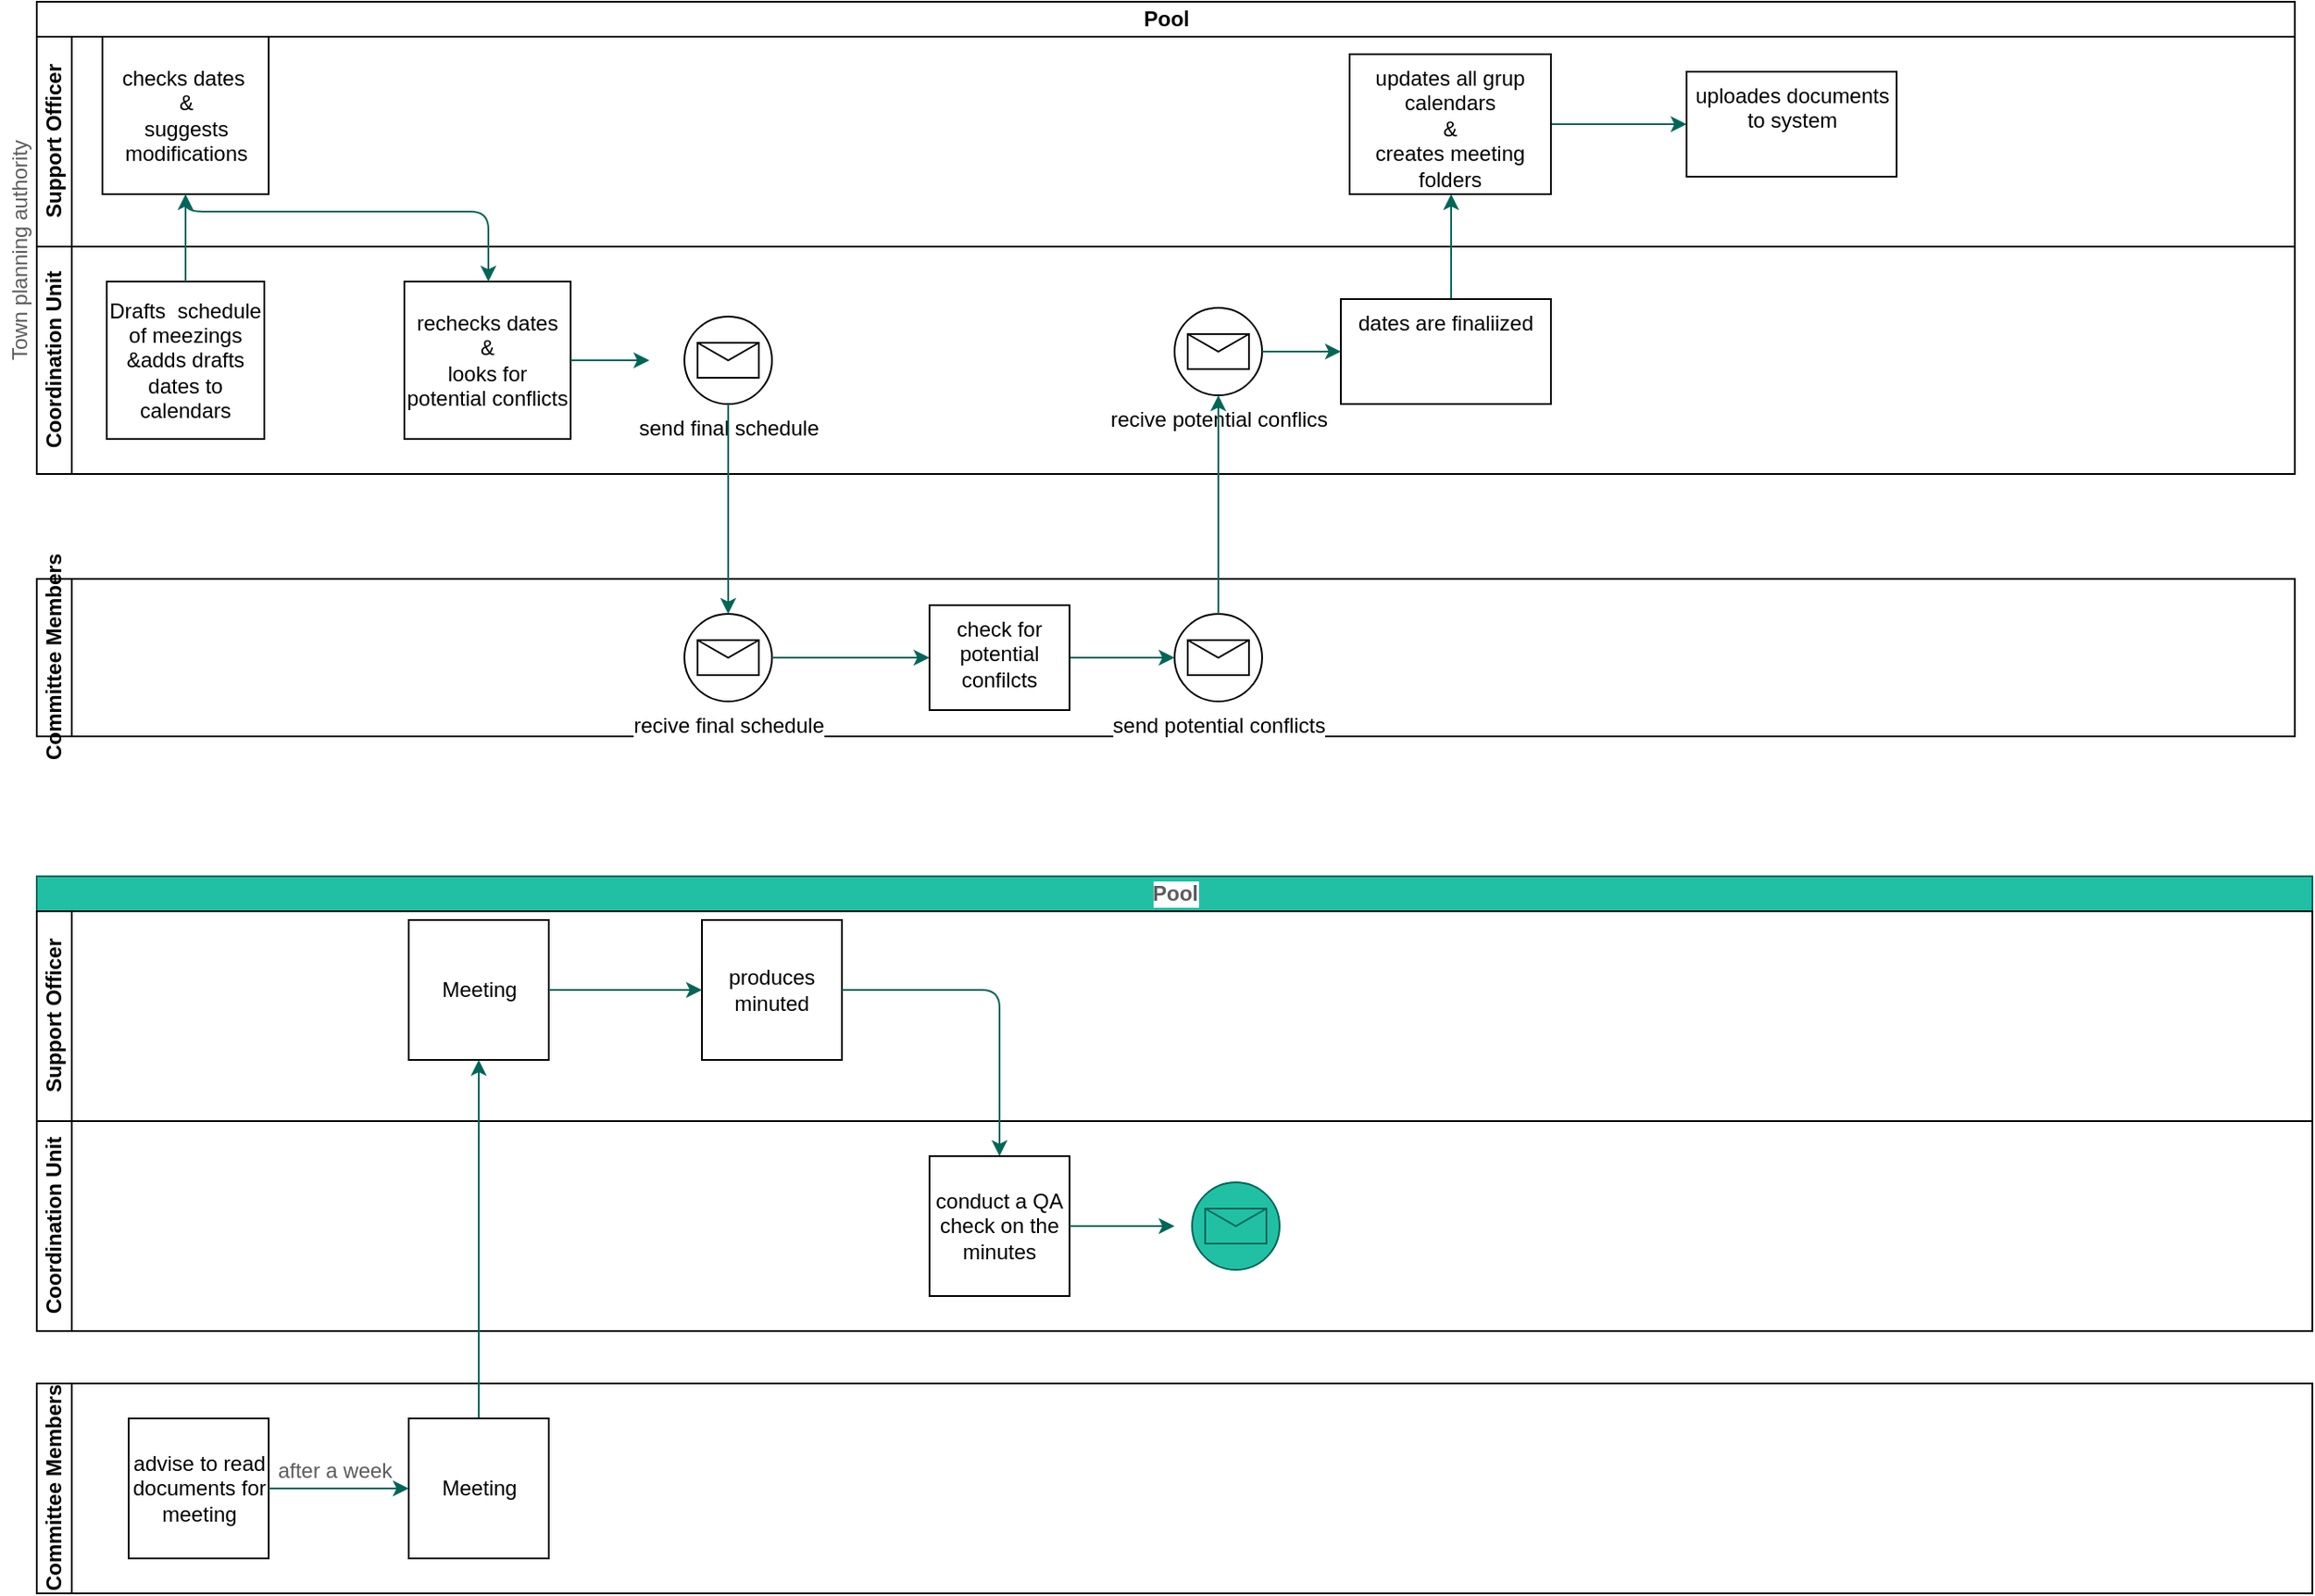 <mxfile version="13.8.9" type="github">
  <diagram id="hZCgLGs1MevBmMHXEo8t" name="Page-1">
    <mxGraphModel dx="1416" dy="1885" grid="1" gridSize="10" guides="1" tooltips="1" connect="1" arrows="1" fold="1" page="1" pageScale="1" pageWidth="827" pageHeight="1169" math="0" shadow="0">
      <root>
        <mxCell id="0" />
        <mxCell id="1" parent="0" />
        <mxCell id="k0jWhnYddSj0rqFJDyqg-60" value="Pool" style="swimlane;html=1;childLayout=stackLayout;resizeParent=1;resizeParentMax=0;horizontal=1;startSize=20;horizontalStack=0;rounded=0;sketch=0;" vertex="1" parent="1">
          <mxGeometry x="-60" y="-20" width="1290" height="270" as="geometry" />
        </mxCell>
        <mxCell id="k0jWhnYddSj0rqFJDyqg-61" value="Support Officer" style="swimlane;html=1;startSize=20;horizontal=0;" vertex="1" parent="k0jWhnYddSj0rqFJDyqg-60">
          <mxGeometry y="20" width="1290" height="120" as="geometry" />
        </mxCell>
        <mxCell id="k0jWhnYddSj0rqFJDyqg-70" value="checks dates&amp;nbsp;&lt;br&gt;&amp;amp;&lt;br&gt;suggests modifications" style="whiteSpace=wrap;html=1;rounded=0;labelBackgroundColor=#FFFFFF;sketch=0;" vertex="1" parent="k0jWhnYddSj0rqFJDyqg-61">
          <mxGeometry x="37.5" width="95" height="90" as="geometry" />
        </mxCell>
        <mxCell id="k0jWhnYddSj0rqFJDyqg-62" value="Coordination Unit" style="swimlane;html=1;startSize=20;horizontal=0;" vertex="1" parent="k0jWhnYddSj0rqFJDyqg-60">
          <mxGeometry y="140" width="1290" height="130" as="geometry" />
        </mxCell>
        <mxCell id="k0jWhnYddSj0rqFJDyqg-67" value="Drafts&amp;nbsp; schedule of meezings &amp;amp;adds drafts dates to calendars" style="whiteSpace=wrap;html=1;aspect=fixed;rounded=0;labelBackgroundColor=#FFFFFF;sketch=0;" vertex="1" parent="k0jWhnYddSj0rqFJDyqg-62">
          <mxGeometry x="40" y="20" width="90" height="90" as="geometry" />
        </mxCell>
        <mxCell id="k0jWhnYddSj0rqFJDyqg-72" value="rechecks dates&lt;br&gt;&amp;amp;&lt;br&gt;looks for potential conflicts" style="whiteSpace=wrap;html=1;rounded=0;labelBackgroundColor=#FFFFFF;sketch=0;" vertex="1" parent="k0jWhnYddSj0rqFJDyqg-62">
          <mxGeometry x="210" y="20" width="95" height="90" as="geometry" />
        </mxCell>
        <mxCell id="k0jWhnYddSj0rqFJDyqg-75" value="" style="edgeStyle=orthogonalEdgeStyle;curved=0;rounded=1;sketch=0;orthogonalLoop=1;jettySize=auto;html=1;strokeColor=#006658;fillColor=#21C0A5;fontColor=#5C5C5C;" edge="1" parent="k0jWhnYddSj0rqFJDyqg-62" source="k0jWhnYddSj0rqFJDyqg-72">
          <mxGeometry relative="1" as="geometry">
            <mxPoint x="350" y="65" as="targetPoint" />
          </mxGeometry>
        </mxCell>
        <mxCell id="k0jWhnYddSj0rqFJDyqg-77" value="send final schedule" style="shape=mxgraph.bpmn.shape;html=1;verticalLabelPosition=bottom;labelBackgroundColor=#ffffff;verticalAlign=top;align=center;perimeter=ellipsePerimeter;outlineConnect=0;outline=standard;symbol=message;rounded=0;sketch=0;" vertex="1" parent="k0jWhnYddSj0rqFJDyqg-62">
          <mxGeometry x="370" y="40" width="50" height="50" as="geometry" />
        </mxCell>
        <mxCell id="k0jWhnYddSj0rqFJDyqg-89" value="recive potential conflics" style="shape=mxgraph.bpmn.shape;html=1;verticalLabelPosition=bottom;labelBackgroundColor=#ffffff;verticalAlign=top;align=center;perimeter=ellipsePerimeter;outlineConnect=0;outline=standard;symbol=message;" vertex="1" parent="k0jWhnYddSj0rqFJDyqg-62">
          <mxGeometry x="650" y="35" width="50" height="50" as="geometry" />
        </mxCell>
        <mxCell id="k0jWhnYddSj0rqFJDyqg-71" value="" style="edgeStyle=orthogonalEdgeStyle;curved=0;rounded=1;sketch=0;orthogonalLoop=1;jettySize=auto;html=1;strokeColor=#006658;fillColor=#21C0A5;fontColor=#5C5C5C;" edge="1" parent="k0jWhnYddSj0rqFJDyqg-60" source="k0jWhnYddSj0rqFJDyqg-67" target="k0jWhnYddSj0rqFJDyqg-70">
          <mxGeometry relative="1" as="geometry" />
        </mxCell>
        <mxCell id="k0jWhnYddSj0rqFJDyqg-73" value="" style="edgeStyle=orthogonalEdgeStyle;curved=0;rounded=1;sketch=0;orthogonalLoop=1;jettySize=auto;html=1;strokeColor=#006658;fillColor=#21C0A5;fontColor=#5C5C5C;" edge="1" parent="k0jWhnYddSj0rqFJDyqg-60" source="k0jWhnYddSj0rqFJDyqg-70" target="k0jWhnYddSj0rqFJDyqg-72">
          <mxGeometry relative="1" as="geometry">
            <Array as="points">
              <mxPoint x="85" y="120" />
              <mxPoint x="258" y="120" />
            </Array>
          </mxGeometry>
        </mxCell>
        <mxCell id="k0jWhnYddSj0rqFJDyqg-63" value="Committee Members" style="swimlane;html=1;startSize=20;horizontal=0;" vertex="1" parent="1">
          <mxGeometry x="-60" y="310" width="1290" height="90" as="geometry">
            <mxRectangle y="260" width="1400" height="20" as="alternateBounds" />
          </mxGeometry>
        </mxCell>
        <mxCell id="k0jWhnYddSj0rqFJDyqg-78" value="recive final schedule" style="shape=mxgraph.bpmn.shape;html=1;verticalLabelPosition=bottom;labelBackgroundColor=#ffffff;verticalAlign=top;align=center;perimeter=ellipsePerimeter;outlineConnect=0;outline=standard;symbol=message;rounded=0;sketch=0;" vertex="1" parent="k0jWhnYddSj0rqFJDyqg-63">
          <mxGeometry x="370" y="20" width="50" height="50" as="geometry" />
        </mxCell>
        <mxCell id="k0jWhnYddSj0rqFJDyqg-85" style="edgeStyle=orthogonalEdgeStyle;curved=0;rounded=1;sketch=0;orthogonalLoop=1;jettySize=auto;html=1;strokeColor=#006658;fillColor=#21C0A5;fontColor=#5C5C5C;" edge="1" parent="k0jWhnYddSj0rqFJDyqg-63" source="k0jWhnYddSj0rqFJDyqg-80" target="k0jWhnYddSj0rqFJDyqg-84">
          <mxGeometry relative="1" as="geometry" />
        </mxCell>
        <mxCell id="k0jWhnYddSj0rqFJDyqg-80" value="check for potential confilcts" style="whiteSpace=wrap;html=1;rounded=0;verticalAlign=top;labelBackgroundColor=#ffffff;sketch=0;" vertex="1" parent="k0jWhnYddSj0rqFJDyqg-63">
          <mxGeometry x="510" y="15" width="80" height="60" as="geometry" />
        </mxCell>
        <mxCell id="k0jWhnYddSj0rqFJDyqg-81" value="" style="edgeStyle=orthogonalEdgeStyle;curved=0;rounded=1;sketch=0;orthogonalLoop=1;jettySize=auto;html=1;strokeColor=#006658;fillColor=#21C0A5;fontColor=#5C5C5C;" edge="1" parent="k0jWhnYddSj0rqFJDyqg-63" source="k0jWhnYddSj0rqFJDyqg-78" target="k0jWhnYddSj0rqFJDyqg-80">
          <mxGeometry relative="1" as="geometry" />
        </mxCell>
        <mxCell id="k0jWhnYddSj0rqFJDyqg-84" value="send potential conflicts" style="shape=mxgraph.bpmn.shape;html=1;verticalLabelPosition=bottom;labelBackgroundColor=#ffffff;verticalAlign=top;align=center;perimeter=ellipsePerimeter;outlineConnect=0;outline=standard;symbol=message;rounded=0;sketch=0;" vertex="1" parent="k0jWhnYddSj0rqFJDyqg-63">
          <mxGeometry x="650" y="20" width="50" height="50" as="geometry" />
        </mxCell>
        <mxCell id="k0jWhnYddSj0rqFJDyqg-66" value="Town planning authority" style="text;html=1;strokeColor=none;fillColor=none;align=center;verticalAlign=middle;whiteSpace=wrap;rounded=0;labelBackgroundColor=#FFFFFF;sketch=0;fontColor=#5C5C5C;rotation=270;" vertex="1" parent="1">
          <mxGeometry x="-192.5" y="112.5" width="245" height="20" as="geometry" />
        </mxCell>
        <mxCell id="k0jWhnYddSj0rqFJDyqg-79" value="" style="edgeStyle=orthogonalEdgeStyle;curved=0;rounded=1;sketch=0;orthogonalLoop=1;jettySize=auto;html=1;strokeColor=#006658;fillColor=#21C0A5;fontColor=#5C5C5C;" edge="1" parent="1" source="k0jWhnYddSj0rqFJDyqg-77" target="k0jWhnYddSj0rqFJDyqg-78">
          <mxGeometry relative="1" as="geometry" />
        </mxCell>
        <mxCell id="k0jWhnYddSj0rqFJDyqg-88" style="edgeStyle=orthogonalEdgeStyle;curved=0;rounded=1;sketch=0;orthogonalLoop=1;jettySize=auto;html=1;strokeColor=#006658;fillColor=#21C0A5;fontColor=#5C5C5C;" edge="1" parent="1" source="k0jWhnYddSj0rqFJDyqg-84" target="k0jWhnYddSj0rqFJDyqg-89">
          <mxGeometry relative="1" as="geometry">
            <mxPoint x="615" y="190" as="targetPoint" />
          </mxGeometry>
        </mxCell>
        <mxCell id="k0jWhnYddSj0rqFJDyqg-93" value="" style="edgeStyle=orthogonalEdgeStyle;curved=0;rounded=1;sketch=0;orthogonalLoop=1;jettySize=auto;html=1;strokeColor=#006658;fillColor=#21C0A5;fontColor=#5C5C5C;" edge="1" parent="1" source="k0jWhnYddSj0rqFJDyqg-90" target="k0jWhnYddSj0rqFJDyqg-92">
          <mxGeometry relative="1" as="geometry">
            <Array as="points">
              <mxPoint x="748" y="130" />
              <mxPoint x="748" y="130" />
            </Array>
          </mxGeometry>
        </mxCell>
        <mxCell id="k0jWhnYddSj0rqFJDyqg-90" value="dates are finaliized" style="whiteSpace=wrap;html=1;verticalAlign=top;labelBackgroundColor=#ffffff;" vertex="1" parent="1">
          <mxGeometry x="685" y="150" width="120" height="60" as="geometry" />
        </mxCell>
        <mxCell id="k0jWhnYddSj0rqFJDyqg-91" value="" style="edgeStyle=orthogonalEdgeStyle;curved=0;rounded=1;sketch=0;orthogonalLoop=1;jettySize=auto;html=1;strokeColor=#006658;fillColor=#21C0A5;fontColor=#5C5C5C;" edge="1" parent="1" source="k0jWhnYddSj0rqFJDyqg-89" target="k0jWhnYddSj0rqFJDyqg-90">
          <mxGeometry relative="1" as="geometry" />
        </mxCell>
        <mxCell id="k0jWhnYddSj0rqFJDyqg-95" value="" style="edgeStyle=orthogonalEdgeStyle;curved=0;rounded=1;sketch=0;orthogonalLoop=1;jettySize=auto;html=1;strokeColor=#006658;fillColor=#21C0A5;fontColor=#5C5C5C;" edge="1" parent="1" source="k0jWhnYddSj0rqFJDyqg-92" target="k0jWhnYddSj0rqFJDyqg-94">
          <mxGeometry relative="1" as="geometry" />
        </mxCell>
        <mxCell id="k0jWhnYddSj0rqFJDyqg-92" value="updates all grup calendars&lt;br&gt;&amp;amp;&lt;br&gt;creates meeting folders" style="whiteSpace=wrap;html=1;verticalAlign=top;labelBackgroundColor=#ffffff;" vertex="1" parent="1">
          <mxGeometry x="690" y="10" width="115" height="80" as="geometry" />
        </mxCell>
        <mxCell id="k0jWhnYddSj0rqFJDyqg-94" value="uploades documents to system" style="whiteSpace=wrap;html=1;verticalAlign=top;labelBackgroundColor=#ffffff;" vertex="1" parent="1">
          <mxGeometry x="882.5" y="20" width="120" height="60" as="geometry" />
        </mxCell>
        <mxCell id="k0jWhnYddSj0rqFJDyqg-97" value="Pool" style="swimlane;html=1;childLayout=stackLayout;resizeParent=1;resizeParentMax=0;horizontal=1;startSize=20;horizontalStack=0;rounded=0;labelBackgroundColor=#FFFFFF;sketch=0;strokeColor=#006658;fillColor=#21C0A5;fontColor=#5C5C5C;" vertex="1" parent="1">
          <mxGeometry x="-60" y="480" width="1300" height="260" as="geometry" />
        </mxCell>
        <mxCell id="k0jWhnYddSj0rqFJDyqg-98" value="Support Officer" style="swimlane;html=1;startSize=20;horizontal=0;" vertex="1" parent="k0jWhnYddSj0rqFJDyqg-97">
          <mxGeometry y="20" width="1300" height="120" as="geometry" />
        </mxCell>
        <mxCell id="k0jWhnYddSj0rqFJDyqg-109" value="Meeting" style="whiteSpace=wrap;html=1;aspect=fixed;" vertex="1" parent="k0jWhnYddSj0rqFJDyqg-98">
          <mxGeometry x="212.5" y="5" width="80" height="80" as="geometry" />
        </mxCell>
        <mxCell id="k0jWhnYddSj0rqFJDyqg-110" value="produces minuted" style="whiteSpace=wrap;html=1;aspect=fixed;" vertex="1" parent="k0jWhnYddSj0rqFJDyqg-98">
          <mxGeometry x="380" y="5" width="80" height="80" as="geometry" />
        </mxCell>
        <mxCell id="k0jWhnYddSj0rqFJDyqg-111" value="" style="edgeStyle=orthogonalEdgeStyle;curved=0;rounded=1;sketch=0;orthogonalLoop=1;jettySize=auto;html=1;strokeColor=#006658;fillColor=#21C0A5;fontColor=#5C5C5C;" edge="1" parent="k0jWhnYddSj0rqFJDyqg-98" source="k0jWhnYddSj0rqFJDyqg-109" target="k0jWhnYddSj0rqFJDyqg-110">
          <mxGeometry relative="1" as="geometry" />
        </mxCell>
        <mxCell id="k0jWhnYddSj0rqFJDyqg-99" value="Coordination Unit" style="swimlane;html=1;startSize=20;horizontal=0;" vertex="1" parent="k0jWhnYddSj0rqFJDyqg-97">
          <mxGeometry y="140" width="1300" height="120" as="geometry" />
        </mxCell>
        <mxCell id="k0jWhnYddSj0rqFJDyqg-112" value="conduct a QA check on the minutes" style="whiteSpace=wrap;html=1;aspect=fixed;" vertex="1" parent="k0jWhnYddSj0rqFJDyqg-99">
          <mxGeometry x="510" y="20" width="80" height="80" as="geometry" />
        </mxCell>
        <mxCell id="k0jWhnYddSj0rqFJDyqg-115" value="" style="shape=mxgraph.bpmn.shape;html=1;verticalLabelPosition=bottom;labelBackgroundColor=#ffffff;verticalAlign=top;align=center;perimeter=ellipsePerimeter;outlineConnect=0;outline=standard;symbol=message;rounded=0;sketch=0;strokeColor=#006658;fillColor=#21C0A5;fontColor=#5C5C5C;" vertex="1" parent="k0jWhnYddSj0rqFJDyqg-99">
          <mxGeometry x="660" y="35" width="50" height="50" as="geometry" />
        </mxCell>
        <mxCell id="k0jWhnYddSj0rqFJDyqg-113" value="" style="edgeStyle=orthogonalEdgeStyle;curved=0;rounded=1;sketch=0;orthogonalLoop=1;jettySize=auto;html=1;strokeColor=#006658;fillColor=#21C0A5;fontColor=#5C5C5C;" edge="1" parent="k0jWhnYddSj0rqFJDyqg-97" source="k0jWhnYddSj0rqFJDyqg-110" target="k0jWhnYddSj0rqFJDyqg-112">
          <mxGeometry relative="1" as="geometry" />
        </mxCell>
        <mxCell id="k0jWhnYddSj0rqFJDyqg-100" value="Committee Members" style="swimlane;html=1;startSize=20;horizontal=0;" vertex="1" parent="1">
          <mxGeometry x="-60" y="770" width="1300" height="120" as="geometry" />
        </mxCell>
        <mxCell id="k0jWhnYddSj0rqFJDyqg-102" value="advise to read documents for meeting" style="whiteSpace=wrap;html=1;aspect=fixed;rounded=0;labelBackgroundColor=#FFFFFF;sketch=0;" vertex="1" parent="k0jWhnYddSj0rqFJDyqg-100">
          <mxGeometry x="52.5" y="20" width="80" height="80" as="geometry" />
        </mxCell>
        <mxCell id="k0jWhnYddSj0rqFJDyqg-105" value="after a week" style="text;html=1;align=center;verticalAlign=middle;resizable=0;points=[];autosize=1;fontColor=#5C5C5C;" vertex="1" parent="k0jWhnYddSj0rqFJDyqg-100">
          <mxGeometry x="130" y="40" width="80" height="20" as="geometry" />
        </mxCell>
        <mxCell id="k0jWhnYddSj0rqFJDyqg-108" style="edgeStyle=orthogonalEdgeStyle;curved=0;rounded=1;sketch=0;orthogonalLoop=1;jettySize=auto;html=1;strokeColor=#006658;fillColor=#21C0A5;fontColor=#5C5C5C;" edge="1" parent="1" source="k0jWhnYddSj0rqFJDyqg-103" target="k0jWhnYddSj0rqFJDyqg-109">
          <mxGeometry relative="1" as="geometry">
            <mxPoint x="192.5" y="680" as="targetPoint" />
          </mxGeometry>
        </mxCell>
        <mxCell id="k0jWhnYddSj0rqFJDyqg-103" value="Meeting" style="whiteSpace=wrap;html=1;aspect=fixed;rounded=0;labelBackgroundColor=#FFFFFF;sketch=0;" vertex="1" parent="1">
          <mxGeometry x="152.5" y="790" width="80" height="80" as="geometry" />
        </mxCell>
        <mxCell id="k0jWhnYddSj0rqFJDyqg-104" value="" style="edgeStyle=orthogonalEdgeStyle;curved=0;rounded=1;sketch=0;orthogonalLoop=1;jettySize=auto;html=1;strokeColor=#006658;fillColor=#21C0A5;fontColor=#5C5C5C;" edge="1" parent="1" source="k0jWhnYddSj0rqFJDyqg-102" target="k0jWhnYddSj0rqFJDyqg-103">
          <mxGeometry relative="1" as="geometry" />
        </mxCell>
        <mxCell id="k0jWhnYddSj0rqFJDyqg-114" style="edgeStyle=orthogonalEdgeStyle;curved=0;rounded=1;sketch=0;orthogonalLoop=1;jettySize=auto;html=1;strokeColor=#006658;fillColor=#21C0A5;fontColor=#5C5C5C;" edge="1" parent="1" source="k0jWhnYddSj0rqFJDyqg-112">
          <mxGeometry relative="1" as="geometry">
            <mxPoint x="590" y="680" as="targetPoint" />
          </mxGeometry>
        </mxCell>
      </root>
    </mxGraphModel>
  </diagram>
</mxfile>
